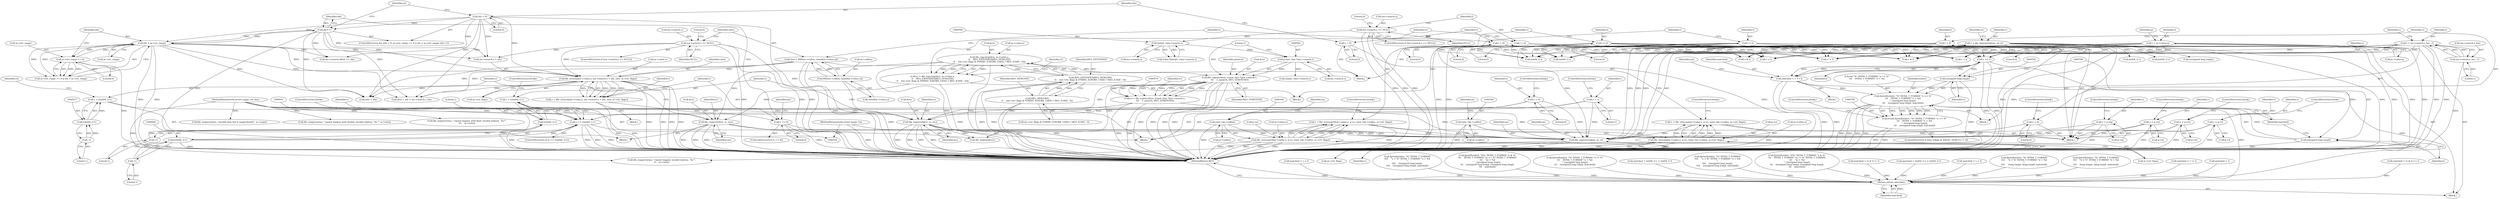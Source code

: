 digraph "1_file_74cafd7de9ec99a14f4480927580e501c8f852c3@API" {
"1000759" [label="(Call,fprintf(stderr, \"%\" INT64_T_FORMAT \"u == %\"\n\t\t\t    INT64_T_FORMAT \"u = %d\n\", (unsigned long long)v,\n\t\t\t    (unsigned long long)l, matched))"];
"1000762" [label="(Call,(unsigned long long)v)"];
"1000746" [label="(Call,v == l)"];
"1000684" [label="(Call,v = file_signextend(ms, m, v))"];
"1000686" [label="(Call,file_signextend(ms, m, v))"];
"1000509" [label="(Call,file_regerror(&rx, rc, ms))"];
"1000486" [label="(Call,file_regcomp(&rx, m->value.s,\n\t\t    REG_EXTENDED|REG_NEWLINE|\n\t\t    ((m->str_flags & STRING_IGNORE_CASE) ? REG_ICASE : 0)))"];
"1000494" [label="(Call,REG_EXTENDED|REG_NEWLINE|\n\t\t    ((m->str_flags & STRING_IGNORE_CASE) ? REG_ICASE : 0))"];
"1000496" [label="(Call,REG_NEWLINE|\n\t\t    ((m->str_flags & STRING_IGNORE_CASE) ? REG_ICASE : 0))"];
"1000484" [label="(Call,rc = file_regcomp(&rx, m->value.s,\n\t\t    REG_EXTENDED|REG_NEWLINE|\n\t\t    ((m->str_flags & STRING_IGNORE_CASE) ? REG_ICASE : 0)))"];
"1000103" [label="(MethodParameterIn,struct magic_set *ms)"];
"1000643" [label="(Call,file_regerror(&rx, rc, ms))"];
"1000558" [label="(Call,file_regexec(&rx, (const char *)ms->search.s,\n \t\t\t    1, pmatch, REG_STARTEND))"];
"1000561" [label="(Call,(const char *)ms->search.s)"];
"1000547" [label="(Call,(intptr_t)ms->search.s)"];
"1000472" [label="(Call,ms->search.s == NULL)"];
"1000556" [label="(Call,rc = file_regexec(&rx, (const char *)ms->search.s,\n \t\t\t    1, pmatch, REG_STARTEND))"];
"1000104" [label="(MethodParameterIn,struct magic *m)"];
"1000454" [label="(Call,v == 0)"];
"1000434" [label="(Call,v = file_strncmp(m->value.s, ms->search.s + idx, slen, m->str_flags))"];
"1000436" [label="(Call,file_strncmp(m->value.s, ms->search.s + idx, slen, m->str_flags))"];
"1000378" [label="(Call,ms->search.s == NULL)"];
"1000406" [label="(Call,idx = 0)"];
"1000415" [label="(Call,idx < m->str_range)"];
"1000420" [label="(Call,idx++)"];
"1000410" [label="(Call,m->str_range == 0)"];
"1000387" [label="(Call,slen = MIN(m->vallen, sizeof(m->value.s)))"];
"1000389" [label="(Call,MIN(m->vallen, sizeof(m->value.s)))"];
"1000638" [label="(Call,v = 1)"];
"1000659" [label="(Call,v == (uint64_t)-1)"];
"1000514" [label="(Call,v = (uint64_t)-1)"];
"1000516" [label="(Call,(uint64_t)-1)"];
"1000518" [label="(Call,-1)"];
"1000648" [label="(Call,v = (uint64_t)-1)"];
"1000650" [label="(Call,(uint64_t)-1)"];
"1000652" [label="(Call,-1)"];
"1000633" [label="(Call,v = 0)"];
"1000661" [label="(Call,(uint64_t)-1)"];
"1000663" [label="(Call,-1)"];
"1000178" [label="(Call,v = p->q)"];
"1000133" [label="(Call,v = p->b)"];
"1000402" [label="(Call,v = 0)"];
"1000328" [label="(Call,v = file_strncmp(m->value.s, p->s, (size_t)m->vallen, m->str_flags))"];
"1000330" [label="(Call,file_strncmp(m->value.s, p->s, (size_t)m->vallen, m->str_flags))"];
"1000339" [label="(Call,(size_t)m->vallen)"];
"1000142" [label="(Call,v = p->h)"];
"1000353" [label="(Call,v = file_strncmp16(m->value.s, p->s, (size_t)m->vallen, m->str_flags))"];
"1000355" [label="(Call,file_strncmp16(m->value.s, p->s, (size_t)m->vallen, m->str_flags))"];
"1000364" [label="(Call,(size_t)m->vallen)"];
"1000319" [label="(Call,v = 0)"];
"1000160" [label="(Call,v = p->l)"];
"1000325" [label="(Call,l = 0)"];
"1000524" [label="(Call,l = ms->search.s_len - 1)"];
"1000526" [label="(Call,ms->search.s_len - 1)"];
"1000107" [label="(Call,l = m->value.q)"];
"1000350" [label="(Call,l = 0)"];
"1000399" [label="(Call,l = 0)"];
"1000481" [label="(Call,l = 0)"];
"1000316" [label="(Call,l = 0)"];
"1000765" [label="(Call,(unsigned long long)l)"];
"1000744" [label="(Call,matched = v == l)"];
"1000757" [label="(Call,(void) fprintf(stderr, \"%\" INT64_T_FORMAT \"u == %\"\n\t\t\t    INT64_T_FORMAT \"u = %d\n\", (unsigned long long)v,\n\t\t\t    (unsigned long long)l, matched))"];
"1000974" [label="(Return,return matched;)"];
"1000694" [label="(Block,)"];
"1000183" [label="(ControlStructure,break;)"];
"1000512" [label="(Identifier,rc)"];
"1000811" [label="(Call,(int64_t) l)"];
"1000179" [label="(Identifier,v)"];
"1000749" [label="(ControlStructure,if ((ms->flags & MAGIC_DEBUG) != 0))"];
"1000689" [label="(Identifier,v)"];
"1000692" [label="(Identifier,m)"];
"1000748" [label="(Identifier,l)"];
"1000532" [label="(Literal,1)"];
"1000143" [label="(Identifier,v)"];
"1000653" [label="(Literal,1)"];
"1000717" [label="(Call,matched = v != l)"];
"1000761" [label="(Literal,\"%\" INT64_T_FORMAT \"u == %\"\n\t\t\t    INT64_T_FORMAT \"u = %d\n\")"];
"1000485" [label="(Identifier,rc)"];
"1000496" [label="(Call,REG_NEWLINE|\n\t\t    ((m->str_flags & STRING_IGNORE_CASE) ? REG_ICASE : 0))"];
"1000639" [label="(Identifier,v)"];
"1000667" [label="(Literal,1)"];
"1000366" [label="(Call,m->vallen)"];
"1000162" [label="(Call,p->l)"];
"1000318" [label="(Literal,0)"];
"1000712" [label="(Call,matched = 1)"];
"1000378" [label="(Call,ms->search.s == NULL)"];
"1000404" [label="(Literal,0)"];
"1000876" [label="(Call,(int64_t) l)"];
"1000747" [label="(Identifier,v)"];
"1000484" [label="(Call,rc = file_regcomp(&rx, m->value.s,\n\t\t    REG_EXTENDED|REG_NEWLINE|\n\t\t    ((m->str_flags & STRING_IGNORE_CASE) ? REG_ICASE : 0)))"];
"1000410" [label="(Call,m->str_range == 0)"];
"1000408" [label="(Literal,0)"];
"1000399" [label="(Call,l = 0)"];
"1000487" [label="(Call,&rx)"];
"1000904" [label="(Call,v & l)"];
"1000345" [label="(Identifier,m)"];
"1000417" [label="(Call,m->str_range)"];
"1000319" [label="(Call,v = 0)"];
"1000330" [label="(Call,file_strncmp(m->value.s, p->s, (size_t)m->vallen, m->str_flags))"];
"1000351" [label="(Identifier,l)"];
"1000400" [label="(Identifier,l)"];
"1000901" [label="(Call,matched = (v & l) == l)"];
"1000557" [label="(Identifier,rc)"];
"1000808" [label="(Call,(int64_t) v)"];
"1000668" [label="(ControlStructure,break;)"];
"1000461" [label="(Identifier,ms)"];
"1000547" [label="(Call,(intptr_t)ms->search.s)"];
"1000760" [label="(Identifier,stderr)"];
"1000407" [label="(Identifier,idx)"];
"1000147" [label="(ControlStructure,break;)"];
"1000556" [label="(Call,rc = file_regexec(&rx, (const char *)ms->search.s,\n \t\t\t    1, pmatch, REG_STARTEND))"];
"1000563" [label="(Call,ms->search.s)"];
"1000406" [label="(Call,idx = 0)"];
"1000144" [label="(Call,p->h)"];
"1000657" [label="(Identifier,rx)"];
"1000317" [label="(Identifier,l)"];
"1000976" [label="(MethodReturn,RET)"];
"1000178" [label="(Call,v = p->q)"];
"1000843" [label="(Call,matched = v < l)"];
"1000765" [label="(Call,(unsigned long long)l)"];
"1000675" [label="(Call,file_magerror(ms, \"invalid type %d in magiccheck()\", m->type))"];
"1000858" [label="(Call,fprintf(stderr, \"%\" INT64_T_FORMAT\n\t\t\t\t    \"u < %\" INT64_T_FORMAT \"u = %d\n\",\n\t\t\t\t    (unsigned long long)v,\n\t\t\t\t    (unsigned long long)l, matched))"];
"1000647" [label="(Identifier,ms)"];
"1000393" [label="(Call,sizeof(m->value.s))"];
"1000685" [label="(Identifier,v)"];
"1000762" [label="(Call,(unsigned long long)v)"];
"1000661" [label="(Call,(uint64_t)-1)"];
"1000764" [label="(Identifier,v)"];
"1000131" [label="(Block,)"];
"1000845" [label="(Call,v < l)"];
"1000686" [label="(Call,file_signextend(ms, m, v))"];
"1000873" [label="(Call,(int64_t) v)"];
"1000347" [label="(ControlStructure,break;)"];
"1000649" [label="(Identifier,v)"];
"1000456" [label="(Literal,0)"];
"1000648" [label="(Call,v = (uint64_t)-1)"];
"1000975" [label="(Identifier,matched)"];
"1000918" [label="(Call,fprintf(stderr, \"((%\" INT64_T_FORMAT \"x & %\"\n\t\t\t    INT64_T_FORMAT \"x) == %\" INT64_T_FORMAT\n\t\t\t    \"x) = %d\n\", (unsigned long long)v,\n\t\t\t    (unsigned long long)l, (unsigned long long)l,\n\t\t\t    matched))"];
"1000497" [label="(Identifier,REG_NEWLINE)"];
"1000509" [label="(Call,file_regerror(&rx, rc, ms))"];
"1000570" [label="(Identifier,REG_STARTEND)"];
"1000325" [label="(Call,l = 0)"];
"1000320" [label="(Identifier,v)"];
"1000732" [label="(Call,fprintf(stderr, \"%\" INT64_T_FORMAT \"u != %\"\n\t\t\t    INT64_T_FORMAT \"u = %d\n\", (unsigned long long)v,\n\t\t\t    (unsigned long long)l, matched))"];
"1000524" [label="(Call,l = ms->search.s_len - 1)"];
"1000322" [label="(ControlStructure,break;)"];
"1000468" [label="(Block,)"];
"1000425" [label="(Call,slen + idx)"];
"1000134" [label="(Identifier,v)"];
"1000402" [label="(Call,v = 0)"];
"1000339" [label="(Call,(size_t)m->vallen)"];
"1000421" [label="(Identifier,idx)"];
"1000354" [label="(Identifier,v)"];
"1000525" [label="(Identifier,l)"];
"1000415" [label="(Call,idx < m->str_range)"];
"1000316" [label="(Call,l = 0)"];
"1000403" [label="(Identifier,v)"];
"1000495" [label="(Identifier,REG_EXTENDED)"];
"1000455" [label="(Identifier,v)"];
"1000974" [label="(Return,return matched;)"];
"1000416" [label="(Identifier,idx)"];
"1000768" [label="(Identifier,matched)"];
"1000350" [label="(Call,l = 0)"];
"1000510" [label="(Call,&rx)"];
"1000437" [label="(Call,m->value.s)"];
"1000744" [label="(Call,matched = v == l)"];
"1000107" [label="(Call,l = m->value.q)"];
"1000472" [label="(Call,ms->search.s == NULL)"];
"1000458" [label="(Call,ms->search.offset += idx)"];
"1000344" [label="(Call,m->str_flags)"];
"1000108" [label="(Identifier,l)"];
"1000409" [label="(Call,m->str_range == 0 || idx < m->str_range)"];
"1000483" [label="(Literal,0)"];
"1000450" [label="(Call,m->str_flags)"];
"1000644" [label="(Call,&rx)"];
"1000370" [label="(Identifier,m)"];
"1000138" [label="(ControlStructure,break;)"];
"1000353" [label="(Call,v = file_strncmp16(m->value.s, p->s, (size_t)m->vallen, m->str_flags))"];
"1000420" [label="(Call,idx++)"];
"1000356" [label="(Call,m->value.s)"];
"1000664" [label="(Literal,1)"];
"1000352" [label="(Literal,0)"];
"1000759" [label="(Call,fprintf(stderr, \"%\" INT64_T_FORMAT \"u == %\"\n\t\t\t    INT64_T_FORMAT \"u = %d\n\", (unsigned long long)v,\n\t\t\t    (unsigned long long)l, matched))"];
"1000635" [label="(Literal,0)"];
"1000805" [label="(Call,matched = (int64_t) v > (int64_t) l)"];
"1000793" [label="(Call,fprintf(stderr, \"%\" INT64_T_FORMAT\n\t\t\t\t    \"u > %\" INT64_T_FORMAT \"u = %d\n\",\n\t\t\t\t    (unsigned long long)v,\n\t\t\t\t    (unsigned long long)l, matched))"];
"1000103" [label="(MethodParameterIn,struct magic_set *ms)"];
"1000478" [label="(Identifier,NULL)"];
"1000652" [label="(Call,-1)"];
"1000374" [label="(Block,)"];
"1000377" [label="(ControlStructure,if (ms->search.s == NULL))"];
"1000453" [label="(ControlStructure,if (v == 0))"];
"1000514" [label="(Call,v = (uint64_t)-1)"];
"1000336" [label="(Call,p->s)"];
"1000454" [label="(Call,v == 0)"];
"1000303" [label="(Call,file_magerror(ms, \"cannot happen with double: invalid relation `%c'\", m->reln))"];
"1000559" [label="(Call,&rx)"];
"1000434" [label="(Call,v = file_strncmp(m->value.s, ms->search.s + idx, slen, m->str_flags))"];
"1000633" [label="(Call,v = 0)"];
"1000769" [label="(ControlStructure,break;)"];
"1000753" [label="(Identifier,ms)"];
"1000659" [label="(Call,v == (uint64_t)-1)"];
"1000950" [label="(Call,fprintf(stderr, \"((%\" INT64_T_FORMAT \"x & %\"\n\t\t\t    INT64_T_FORMAT \"x) != %\" INT64_T_FORMAT\n\t\t\t    \"x) = %d\n\", (unsigned long long)v,\n\t\t\t    (unsigned long long)l, (unsigned long long)l,\n\t\t\t    matched))"];
"1000135" [label="(Call,p->b)"];
"1000412" [label="(Identifier,m)"];
"1000327" [label="(Literal,0)"];
"1000481" [label="(Call,l = 0)"];
"1000780" [label="(Call,v > l)"];
"1000719" [label="(Call,v != l)"];
"1000521" [label="(Block,)"];
"1000527" [label="(Call,ms->search.s_len)"];
"1000109" [label="(Call,m->value.q)"];
"1000965" [label="(Call,file_magerror(ms, \"cannot happen: invalid relation `%c'\",\n\t\t    m->reln))"];
"1000746" [label="(Call,v == l)"];
"1000105" [label="(Block,)"];
"1000390" [label="(Call,m->vallen)"];
"1000508" [label="(Block,)"];
"1000379" [label="(Call,ms->search.s)"];
"1000422" [label="(Block,)"];
"1000654" [label="(ControlStructure,break;)"];
"1000133" [label="(Call,v = p->b)"];
"1000513" [label="(Identifier,ms)"];
"1000568" [label="(Literal,1)"];
"1000388" [label="(Identifier,slen)"];
"1000238" [label="(Call,file_magerror(ms, \"cannot happen with float: invalid relation `%c'\",\n\t\t\t    m->reln))"];
"1000636" [label="(ControlStructure,break;)"];
"1000372" [label="(ControlStructure,break;)"];
"1000526" [label="(Call,ms->search.s_len - 1)"];
"1000507" [label="(Identifier,rc)"];
"1000449" [label="(Identifier,slen)"];
"1000586" [label="(Block,)"];
"1000180" [label="(Call,p->q)"];
"1000650" [label="(Call,(uint64_t)-1)"];
"1000471" [label="(ControlStructure,if (ms->search.s == NULL))"];
"1000535" [label="(Identifier,c)"];
"1000688" [label="(Identifier,m)"];
"1000575" [label="(Call,(intptr_t)ms->search.s)"];
"1000655" [label="(Call,file_regfree(&rx))"];
"1000663" [label="(Call,-1)"];
"1000161" [label="(Identifier,v)"];
"1000684" [label="(Call,v = file_signextend(ms, m, v))"];
"1000658" [label="(ControlStructure,if (v == (uint64_t)-1))"];
"1000933" [label="(Call,matched = (v & l) != l)"];
"1000361" [label="(Call,p->s)"];
"1000870" [label="(Call,matched = (int64_t) v < (int64_t) l)"];
"1000401" [label="(Literal,0)"];
"1000569" [label="(Identifier,pmatch)"];
"1000389" [label="(Call,MIN(m->vallen, sizeof(m->value.s)))"];
"1000442" [label="(Call,ms->search.s + idx)"];
"1000411" [label="(Call,m->str_range)"];
"1000104" [label="(MethodParameterIn,struct magic *m)"];
"1000561" [label="(Call,(const char *)ms->search.s)"];
"1000641" [label="(ControlStructure,break;)"];
"1000482" [label="(Identifier,l)"];
"1000369" [label="(Call,m->str_flags)"];
"1000364" [label="(Call,(size_t)m->vallen)"];
"1000326" [label="(Identifier,l)"];
"1000745" [label="(Identifier,matched)"];
"1000638" [label="(Call,v = 1)"];
"1000321" [label="(Literal,0)"];
"1000480" [label="(Literal,0)"];
"1000160" [label="(Call,v = p->l)"];
"1000386" [label="(Literal,0)"];
"1000165" [label="(ControlStructure,break;)"];
"1000767" [label="(Identifier,l)"];
"1000384" [label="(Identifier,NULL)"];
"1000405" [label="(ControlStructure,for (idx = 0; m->str_range == 0 || idx < m->str_range; idx++))"];
"1000414" [label="(Literal,0)"];
"1000436" [label="(Call,file_strncmp(m->value.s, ms->search.s + idx, slen, m->str_flags))"];
"1000640" [label="(Literal,1)"];
"1000549" [label="(Call,ms->search.s)"];
"1000329" [label="(Identifier,v)"];
"1000936" [label="(Call,v & l)"];
"1000122" [label="(Identifier,p)"];
"1000757" [label="(Call,(void) fprintf(stderr, \"%\" INT64_T_FORMAT \"u == %\"\n\t\t\t    INT64_T_FORMAT \"u = %d\n\", (unsigned long long)v,\n\t\t\t    (unsigned long long)l, matched))"];
"1000498" [label="(Call,(m->str_flags & STRING_IGNORE_CASE) ? REG_ICASE : 0)"];
"1000778" [label="(Call,matched = v > l)"];
"1000660" [label="(Identifier,v)"];
"1000328" [label="(Call,v = file_strncmp(m->value.s, p->s, (size_t)m->vallen, m->str_flags))"];
"1000355" [label="(Call,file_strncmp16(m->value.s, p->s, (size_t)m->vallen, m->str_flags))"];
"1000545" [label="(Call,(char *)(intptr_t)ms->search.s)"];
"1000435" [label="(Identifier,v)"];
"1000473" [label="(Call,ms->search.s)"];
"1000519" [label="(Literal,1)"];
"1000634" [label="(Identifier,v)"];
"1000341" [label="(Call,m->vallen)"];
"1000643" [label="(Call,file_regerror(&rx, rc, ms))"];
"1000516" [label="(Call,(uint64_t)-1)"];
"1000518" [label="(Call,-1)"];
"1000646" [label="(Identifier,rc)"];
"1000709" [label="(Call,(unsigned long long)v)"];
"1000889" [label="(Call,fprintf(stderr, \"%\" INT64_T_FORMAT\n\t\t\t\t    \"d < %\" INT64_T_FORMAT \"d = %d\n\",\n\t\t\t\t     (long long)v, (long long)l, matched))"];
"1000687" [label="(Identifier,ms)"];
"1000331" [label="(Call,m->value.s)"];
"1000515" [label="(Identifier,v)"];
"1000486" [label="(Call,file_regcomp(&rx, m->value.s,\n\t\t    REG_EXTENDED|REG_NEWLINE|\n\t\t    ((m->str_flags & STRING_IGNORE_CASE) ? REG_ICASE : 0)))"];
"1000387" [label="(Call,slen = MIN(m->vallen, sizeof(m->value.s)))"];
"1000142" [label="(Call,v = p->h)"];
"1000558" [label="(Call,file_regexec(&rx, (const char *)ms->search.s,\n \t\t\t    1, pmatch, REG_STARTEND))"];
"1000424" [label="(Call,slen + idx > ms->search.s_len)"];
"1000824" [label="(Call,fprintf(stderr, \"%\" INT64_T_FORMAT\n\t\t\t\t    \"d > %\" INT64_T_FORMAT \"d = %d\n\",\n\t\t\t\t    (long long)v, (long long)l, matched))"];
"1000489" [label="(Call,m->value.s)"];
"1000494" [label="(Call,REG_EXTENDED|REG_NEWLINE|\n\t\t    ((m->str_flags & STRING_IGNORE_CASE) ? REG_ICASE : 0))"];
"1000759" -> "1000757"  [label="AST: "];
"1000759" -> "1000768"  [label="CFG: "];
"1000760" -> "1000759"  [label="AST: "];
"1000761" -> "1000759"  [label="AST: "];
"1000762" -> "1000759"  [label="AST: "];
"1000765" -> "1000759"  [label="AST: "];
"1000768" -> "1000759"  [label="AST: "];
"1000757" -> "1000759"  [label="CFG: "];
"1000759" -> "1000976"  [label="DDG: "];
"1000759" -> "1000976"  [label="DDG: "];
"1000759" -> "1000976"  [label="DDG: "];
"1000759" -> "1000976"  [label="DDG: "];
"1000759" -> "1000757"  [label="DDG: "];
"1000759" -> "1000757"  [label="DDG: "];
"1000759" -> "1000757"  [label="DDG: "];
"1000759" -> "1000757"  [label="DDG: "];
"1000759" -> "1000757"  [label="DDG: "];
"1000762" -> "1000759"  [label="DDG: "];
"1000765" -> "1000759"  [label="DDG: "];
"1000744" -> "1000759"  [label="DDG: "];
"1000759" -> "1000974"  [label="DDG: "];
"1000762" -> "1000764"  [label="CFG: "];
"1000763" -> "1000762"  [label="AST: "];
"1000764" -> "1000762"  [label="AST: "];
"1000766" -> "1000762"  [label="CFG: "];
"1000762" -> "1000976"  [label="DDG: "];
"1000746" -> "1000762"  [label="DDG: "];
"1000746" -> "1000744"  [label="AST: "];
"1000746" -> "1000748"  [label="CFG: "];
"1000747" -> "1000746"  [label="AST: "];
"1000748" -> "1000746"  [label="AST: "];
"1000744" -> "1000746"  [label="CFG: "];
"1000746" -> "1000976"  [label="DDG: "];
"1000746" -> "1000976"  [label="DDG: "];
"1000746" -> "1000744"  [label="DDG: "];
"1000746" -> "1000744"  [label="DDG: "];
"1000684" -> "1000746"  [label="DDG: "];
"1000325" -> "1000746"  [label="DDG: "];
"1000524" -> "1000746"  [label="DDG: "];
"1000107" -> "1000746"  [label="DDG: "];
"1000350" -> "1000746"  [label="DDG: "];
"1000399" -> "1000746"  [label="DDG: "];
"1000481" -> "1000746"  [label="DDG: "];
"1000316" -> "1000746"  [label="DDG: "];
"1000746" -> "1000765"  [label="DDG: "];
"1000684" -> "1000105"  [label="AST: "];
"1000684" -> "1000686"  [label="CFG: "];
"1000685" -> "1000684"  [label="AST: "];
"1000686" -> "1000684"  [label="AST: "];
"1000692" -> "1000684"  [label="CFG: "];
"1000684" -> "1000976"  [label="DDG: "];
"1000684" -> "1000976"  [label="DDG: "];
"1000686" -> "1000684"  [label="DDG: "];
"1000686" -> "1000684"  [label="DDG: "];
"1000686" -> "1000684"  [label="DDG: "];
"1000684" -> "1000709"  [label="DDG: "];
"1000684" -> "1000719"  [label="DDG: "];
"1000684" -> "1000780"  [label="DDG: "];
"1000684" -> "1000808"  [label="DDG: "];
"1000684" -> "1000845"  [label="DDG: "];
"1000684" -> "1000873"  [label="DDG: "];
"1000684" -> "1000904"  [label="DDG: "];
"1000684" -> "1000936"  [label="DDG: "];
"1000686" -> "1000689"  [label="CFG: "];
"1000687" -> "1000686"  [label="AST: "];
"1000688" -> "1000686"  [label="AST: "];
"1000689" -> "1000686"  [label="AST: "];
"1000686" -> "1000976"  [label="DDG: "];
"1000686" -> "1000976"  [label="DDG: "];
"1000509" -> "1000686"  [label="DDG: "];
"1000643" -> "1000686"  [label="DDG: "];
"1000103" -> "1000686"  [label="DDG: "];
"1000104" -> "1000686"  [label="DDG: "];
"1000454" -> "1000686"  [label="DDG: "];
"1000638" -> "1000686"  [label="DDG: "];
"1000659" -> "1000686"  [label="DDG: "];
"1000178" -> "1000686"  [label="DDG: "];
"1000133" -> "1000686"  [label="DDG: "];
"1000402" -> "1000686"  [label="DDG: "];
"1000328" -> "1000686"  [label="DDG: "];
"1000648" -> "1000686"  [label="DDG: "];
"1000142" -> "1000686"  [label="DDG: "];
"1000353" -> "1000686"  [label="DDG: "];
"1000319" -> "1000686"  [label="DDG: "];
"1000633" -> "1000686"  [label="DDG: "];
"1000160" -> "1000686"  [label="DDG: "];
"1000686" -> "1000965"  [label="DDG: "];
"1000509" -> "1000508"  [label="AST: "];
"1000509" -> "1000513"  [label="CFG: "];
"1000510" -> "1000509"  [label="AST: "];
"1000512" -> "1000509"  [label="AST: "];
"1000513" -> "1000509"  [label="AST: "];
"1000515" -> "1000509"  [label="CFG: "];
"1000509" -> "1000976"  [label="DDG: "];
"1000509" -> "1000976"  [label="DDG: "];
"1000509" -> "1000976"  [label="DDG: "];
"1000486" -> "1000509"  [label="DDG: "];
"1000484" -> "1000509"  [label="DDG: "];
"1000103" -> "1000509"  [label="DDG: "];
"1000509" -> "1000655"  [label="DDG: "];
"1000486" -> "1000484"  [label="AST: "];
"1000486" -> "1000494"  [label="CFG: "];
"1000487" -> "1000486"  [label="AST: "];
"1000489" -> "1000486"  [label="AST: "];
"1000494" -> "1000486"  [label="AST: "];
"1000484" -> "1000486"  [label="CFG: "];
"1000486" -> "1000976"  [label="DDG: "];
"1000486" -> "1000976"  [label="DDG: "];
"1000486" -> "1000484"  [label="DDG: "];
"1000486" -> "1000484"  [label="DDG: "];
"1000486" -> "1000484"  [label="DDG: "];
"1000494" -> "1000486"  [label="DDG: "];
"1000494" -> "1000486"  [label="DDG: "];
"1000486" -> "1000558"  [label="DDG: "];
"1000494" -> "1000496"  [label="CFG: "];
"1000495" -> "1000494"  [label="AST: "];
"1000496" -> "1000494"  [label="AST: "];
"1000494" -> "1000976"  [label="DDG: "];
"1000494" -> "1000976"  [label="DDG: "];
"1000496" -> "1000494"  [label="DDG: "];
"1000496" -> "1000494"  [label="DDG: "];
"1000496" -> "1000498"  [label="CFG: "];
"1000497" -> "1000496"  [label="AST: "];
"1000498" -> "1000496"  [label="AST: "];
"1000496" -> "1000976"  [label="DDG: "];
"1000496" -> "1000976"  [label="DDG: "];
"1000484" -> "1000468"  [label="AST: "];
"1000485" -> "1000484"  [label="AST: "];
"1000507" -> "1000484"  [label="CFG: "];
"1000484" -> "1000976"  [label="DDG: "];
"1000103" -> "1000102"  [label="AST: "];
"1000103" -> "1000976"  [label="DDG: "];
"1000103" -> "1000238"  [label="DDG: "];
"1000103" -> "1000303"  [label="DDG: "];
"1000103" -> "1000643"  [label="DDG: "];
"1000103" -> "1000675"  [label="DDG: "];
"1000103" -> "1000965"  [label="DDG: "];
"1000643" -> "1000586"  [label="AST: "];
"1000643" -> "1000647"  [label="CFG: "];
"1000644" -> "1000643"  [label="AST: "];
"1000646" -> "1000643"  [label="AST: "];
"1000647" -> "1000643"  [label="AST: "];
"1000649" -> "1000643"  [label="CFG: "];
"1000643" -> "1000976"  [label="DDG: "];
"1000643" -> "1000976"  [label="DDG: "];
"1000643" -> "1000976"  [label="DDG: "];
"1000643" -> "1000976"  [label="DDG: "];
"1000558" -> "1000643"  [label="DDG: "];
"1000556" -> "1000643"  [label="DDG: "];
"1000643" -> "1000655"  [label="DDG: "];
"1000558" -> "1000556"  [label="AST: "];
"1000558" -> "1000570"  [label="CFG: "];
"1000559" -> "1000558"  [label="AST: "];
"1000561" -> "1000558"  [label="AST: "];
"1000568" -> "1000558"  [label="AST: "];
"1000569" -> "1000558"  [label="AST: "];
"1000570" -> "1000558"  [label="AST: "];
"1000556" -> "1000558"  [label="CFG: "];
"1000558" -> "1000976"  [label="DDG: "];
"1000558" -> "1000976"  [label="DDG: "];
"1000558" -> "1000976"  [label="DDG: "];
"1000558" -> "1000976"  [label="DDG: "];
"1000558" -> "1000556"  [label="DDG: "];
"1000558" -> "1000556"  [label="DDG: "];
"1000558" -> "1000556"  [label="DDG: "];
"1000558" -> "1000556"  [label="DDG: "];
"1000558" -> "1000556"  [label="DDG: "];
"1000561" -> "1000558"  [label="DDG: "];
"1000558" -> "1000655"  [label="DDG: "];
"1000561" -> "1000563"  [label="CFG: "];
"1000562" -> "1000561"  [label="AST: "];
"1000563" -> "1000561"  [label="AST: "];
"1000568" -> "1000561"  [label="CFG: "];
"1000547" -> "1000561"  [label="DDG: "];
"1000561" -> "1000575"  [label="DDG: "];
"1000547" -> "1000545"  [label="AST: "];
"1000547" -> "1000549"  [label="CFG: "];
"1000548" -> "1000547"  [label="AST: "];
"1000549" -> "1000547"  [label="AST: "];
"1000545" -> "1000547"  [label="CFG: "];
"1000547" -> "1000545"  [label="DDG: "];
"1000472" -> "1000547"  [label="DDG: "];
"1000472" -> "1000471"  [label="AST: "];
"1000472" -> "1000478"  [label="CFG: "];
"1000473" -> "1000472"  [label="AST: "];
"1000478" -> "1000472"  [label="AST: "];
"1000480" -> "1000472"  [label="CFG: "];
"1000482" -> "1000472"  [label="CFG: "];
"1000472" -> "1000976"  [label="DDG: "];
"1000472" -> "1000976"  [label="DDG: "];
"1000472" -> "1000976"  [label="DDG: "];
"1000556" -> "1000521"  [label="AST: "];
"1000557" -> "1000556"  [label="AST: "];
"1000574" -> "1000556"  [label="CFG: "];
"1000556" -> "1000976"  [label="DDG: "];
"1000556" -> "1000976"  [label="DDG: "];
"1000104" -> "1000102"  [label="AST: "];
"1000104" -> "1000976"  [label="DDG: "];
"1000454" -> "1000453"  [label="AST: "];
"1000454" -> "1000456"  [label="CFG: "];
"1000455" -> "1000454"  [label="AST: "];
"1000456" -> "1000454"  [label="AST: "];
"1000461" -> "1000454"  [label="CFG: "];
"1000421" -> "1000454"  [label="CFG: "];
"1000454" -> "1000976"  [label="DDG: "];
"1000434" -> "1000454"  [label="DDG: "];
"1000434" -> "1000422"  [label="AST: "];
"1000434" -> "1000436"  [label="CFG: "];
"1000435" -> "1000434"  [label="AST: "];
"1000436" -> "1000434"  [label="AST: "];
"1000455" -> "1000434"  [label="CFG: "];
"1000434" -> "1000976"  [label="DDG: "];
"1000436" -> "1000434"  [label="DDG: "];
"1000436" -> "1000434"  [label="DDG: "];
"1000436" -> "1000434"  [label="DDG: "];
"1000436" -> "1000434"  [label="DDG: "];
"1000436" -> "1000450"  [label="CFG: "];
"1000437" -> "1000436"  [label="AST: "];
"1000442" -> "1000436"  [label="AST: "];
"1000449" -> "1000436"  [label="AST: "];
"1000450" -> "1000436"  [label="AST: "];
"1000436" -> "1000976"  [label="DDG: "];
"1000436" -> "1000976"  [label="DDG: "];
"1000436" -> "1000976"  [label="DDG: "];
"1000436" -> "1000976"  [label="DDG: "];
"1000436" -> "1000424"  [label="DDG: "];
"1000436" -> "1000425"  [label="DDG: "];
"1000378" -> "1000436"  [label="DDG: "];
"1000406" -> "1000436"  [label="DDG: "];
"1000415" -> "1000436"  [label="DDG: "];
"1000420" -> "1000436"  [label="DDG: "];
"1000387" -> "1000436"  [label="DDG: "];
"1000378" -> "1000377"  [label="AST: "];
"1000378" -> "1000384"  [label="CFG: "];
"1000379" -> "1000378"  [label="AST: "];
"1000384" -> "1000378"  [label="AST: "];
"1000386" -> "1000378"  [label="CFG: "];
"1000388" -> "1000378"  [label="CFG: "];
"1000378" -> "1000976"  [label="DDG: "];
"1000378" -> "1000976"  [label="DDG: "];
"1000378" -> "1000976"  [label="DDG: "];
"1000378" -> "1000442"  [label="DDG: "];
"1000406" -> "1000405"  [label="AST: "];
"1000406" -> "1000408"  [label="CFG: "];
"1000407" -> "1000406"  [label="AST: "];
"1000408" -> "1000406"  [label="AST: "];
"1000412" -> "1000406"  [label="CFG: "];
"1000406" -> "1000976"  [label="DDG: "];
"1000406" -> "1000415"  [label="DDG: "];
"1000406" -> "1000420"  [label="DDG: "];
"1000406" -> "1000424"  [label="DDG: "];
"1000406" -> "1000425"  [label="DDG: "];
"1000406" -> "1000442"  [label="DDG: "];
"1000406" -> "1000458"  [label="DDG: "];
"1000415" -> "1000409"  [label="AST: "];
"1000415" -> "1000417"  [label="CFG: "];
"1000416" -> "1000415"  [label="AST: "];
"1000417" -> "1000415"  [label="AST: "];
"1000409" -> "1000415"  [label="CFG: "];
"1000415" -> "1000976"  [label="DDG: "];
"1000415" -> "1000976"  [label="DDG: "];
"1000415" -> "1000410"  [label="DDG: "];
"1000415" -> "1000409"  [label="DDG: "];
"1000415" -> "1000409"  [label="DDG: "];
"1000420" -> "1000415"  [label="DDG: "];
"1000410" -> "1000415"  [label="DDG: "];
"1000415" -> "1000420"  [label="DDG: "];
"1000415" -> "1000424"  [label="DDG: "];
"1000415" -> "1000425"  [label="DDG: "];
"1000415" -> "1000442"  [label="DDG: "];
"1000415" -> "1000458"  [label="DDG: "];
"1000420" -> "1000405"  [label="AST: "];
"1000420" -> "1000421"  [label="CFG: "];
"1000421" -> "1000420"  [label="AST: "];
"1000412" -> "1000420"  [label="CFG: "];
"1000420" -> "1000976"  [label="DDG: "];
"1000420" -> "1000424"  [label="DDG: "];
"1000420" -> "1000425"  [label="DDG: "];
"1000420" -> "1000442"  [label="DDG: "];
"1000420" -> "1000458"  [label="DDG: "];
"1000410" -> "1000409"  [label="AST: "];
"1000410" -> "1000414"  [label="CFG: "];
"1000411" -> "1000410"  [label="AST: "];
"1000414" -> "1000410"  [label="AST: "];
"1000416" -> "1000410"  [label="CFG: "];
"1000409" -> "1000410"  [label="CFG: "];
"1000410" -> "1000976"  [label="DDG: "];
"1000410" -> "1000409"  [label="DDG: "];
"1000410" -> "1000409"  [label="DDG: "];
"1000387" -> "1000374"  [label="AST: "];
"1000387" -> "1000389"  [label="CFG: "];
"1000388" -> "1000387"  [label="AST: "];
"1000389" -> "1000387"  [label="AST: "];
"1000400" -> "1000387"  [label="CFG: "];
"1000387" -> "1000976"  [label="DDG: "];
"1000387" -> "1000976"  [label="DDG: "];
"1000389" -> "1000387"  [label="DDG: "];
"1000387" -> "1000424"  [label="DDG: "];
"1000387" -> "1000425"  [label="DDG: "];
"1000389" -> "1000393"  [label="CFG: "];
"1000390" -> "1000389"  [label="AST: "];
"1000393" -> "1000389"  [label="AST: "];
"1000389" -> "1000976"  [label="DDG: "];
"1000638" -> "1000586"  [label="AST: "];
"1000638" -> "1000640"  [label="CFG: "];
"1000639" -> "1000638"  [label="AST: "];
"1000640" -> "1000638"  [label="AST: "];
"1000641" -> "1000638"  [label="CFG: "];
"1000638" -> "1000659"  [label="DDG: "];
"1000659" -> "1000658"  [label="AST: "];
"1000659" -> "1000661"  [label="CFG: "];
"1000660" -> "1000659"  [label="AST: "];
"1000661" -> "1000659"  [label="AST: "];
"1000667" -> "1000659"  [label="CFG: "];
"1000668" -> "1000659"  [label="CFG: "];
"1000659" -> "1000976"  [label="DDG: "];
"1000659" -> "1000976"  [label="DDG: "];
"1000659" -> "1000976"  [label="DDG: "];
"1000514" -> "1000659"  [label="DDG: "];
"1000648" -> "1000659"  [label="DDG: "];
"1000633" -> "1000659"  [label="DDG: "];
"1000661" -> "1000659"  [label="DDG: "];
"1000514" -> "1000508"  [label="AST: "];
"1000514" -> "1000516"  [label="CFG: "];
"1000515" -> "1000514"  [label="AST: "];
"1000516" -> "1000514"  [label="AST: "];
"1000657" -> "1000514"  [label="CFG: "];
"1000516" -> "1000514"  [label="DDG: "];
"1000516" -> "1000518"  [label="CFG: "];
"1000517" -> "1000516"  [label="AST: "];
"1000518" -> "1000516"  [label="AST: "];
"1000518" -> "1000516"  [label="DDG: "];
"1000518" -> "1000519"  [label="CFG: "];
"1000519" -> "1000518"  [label="AST: "];
"1000648" -> "1000586"  [label="AST: "];
"1000648" -> "1000650"  [label="CFG: "];
"1000649" -> "1000648"  [label="AST: "];
"1000650" -> "1000648"  [label="AST: "];
"1000654" -> "1000648"  [label="CFG: "];
"1000648" -> "1000976"  [label="DDG: "];
"1000650" -> "1000648"  [label="DDG: "];
"1000650" -> "1000652"  [label="CFG: "];
"1000651" -> "1000650"  [label="AST: "];
"1000652" -> "1000650"  [label="AST: "];
"1000650" -> "1000976"  [label="DDG: "];
"1000652" -> "1000650"  [label="DDG: "];
"1000652" -> "1000653"  [label="CFG: "];
"1000653" -> "1000652"  [label="AST: "];
"1000633" -> "1000586"  [label="AST: "];
"1000633" -> "1000635"  [label="CFG: "];
"1000634" -> "1000633"  [label="AST: "];
"1000635" -> "1000633"  [label="AST: "];
"1000636" -> "1000633"  [label="CFG: "];
"1000661" -> "1000663"  [label="CFG: "];
"1000662" -> "1000661"  [label="AST: "];
"1000663" -> "1000661"  [label="AST: "];
"1000661" -> "1000976"  [label="DDG: "];
"1000663" -> "1000661"  [label="DDG: "];
"1000663" -> "1000664"  [label="CFG: "];
"1000664" -> "1000663"  [label="AST: "];
"1000178" -> "1000131"  [label="AST: "];
"1000178" -> "1000180"  [label="CFG: "];
"1000179" -> "1000178"  [label="AST: "];
"1000180" -> "1000178"  [label="AST: "];
"1000183" -> "1000178"  [label="CFG: "];
"1000178" -> "1000976"  [label="DDG: "];
"1000133" -> "1000131"  [label="AST: "];
"1000133" -> "1000135"  [label="CFG: "];
"1000134" -> "1000133"  [label="AST: "];
"1000135" -> "1000133"  [label="AST: "];
"1000138" -> "1000133"  [label="CFG: "];
"1000133" -> "1000976"  [label="DDG: "];
"1000402" -> "1000374"  [label="AST: "];
"1000402" -> "1000404"  [label="CFG: "];
"1000403" -> "1000402"  [label="AST: "];
"1000404" -> "1000402"  [label="AST: "];
"1000407" -> "1000402"  [label="CFG: "];
"1000328" -> "1000131"  [label="AST: "];
"1000328" -> "1000330"  [label="CFG: "];
"1000329" -> "1000328"  [label="AST: "];
"1000330" -> "1000328"  [label="AST: "];
"1000347" -> "1000328"  [label="CFG: "];
"1000328" -> "1000976"  [label="DDG: "];
"1000330" -> "1000328"  [label="DDG: "];
"1000330" -> "1000328"  [label="DDG: "];
"1000330" -> "1000328"  [label="DDG: "];
"1000330" -> "1000328"  [label="DDG: "];
"1000330" -> "1000344"  [label="CFG: "];
"1000331" -> "1000330"  [label="AST: "];
"1000336" -> "1000330"  [label="AST: "];
"1000339" -> "1000330"  [label="AST: "];
"1000344" -> "1000330"  [label="AST: "];
"1000330" -> "1000976"  [label="DDG: "];
"1000330" -> "1000976"  [label="DDG: "];
"1000330" -> "1000976"  [label="DDG: "];
"1000330" -> "1000976"  [label="DDG: "];
"1000339" -> "1000330"  [label="DDG: "];
"1000339" -> "1000341"  [label="CFG: "];
"1000340" -> "1000339"  [label="AST: "];
"1000341" -> "1000339"  [label="AST: "];
"1000345" -> "1000339"  [label="CFG: "];
"1000339" -> "1000976"  [label="DDG: "];
"1000142" -> "1000131"  [label="AST: "];
"1000142" -> "1000144"  [label="CFG: "];
"1000143" -> "1000142"  [label="AST: "];
"1000144" -> "1000142"  [label="AST: "];
"1000147" -> "1000142"  [label="CFG: "];
"1000142" -> "1000976"  [label="DDG: "];
"1000353" -> "1000131"  [label="AST: "];
"1000353" -> "1000355"  [label="CFG: "];
"1000354" -> "1000353"  [label="AST: "];
"1000355" -> "1000353"  [label="AST: "];
"1000372" -> "1000353"  [label="CFG: "];
"1000353" -> "1000976"  [label="DDG: "];
"1000355" -> "1000353"  [label="DDG: "];
"1000355" -> "1000353"  [label="DDG: "];
"1000355" -> "1000353"  [label="DDG: "];
"1000355" -> "1000353"  [label="DDG: "];
"1000355" -> "1000369"  [label="CFG: "];
"1000356" -> "1000355"  [label="AST: "];
"1000361" -> "1000355"  [label="AST: "];
"1000364" -> "1000355"  [label="AST: "];
"1000369" -> "1000355"  [label="AST: "];
"1000355" -> "1000976"  [label="DDG: "];
"1000355" -> "1000976"  [label="DDG: "];
"1000355" -> "1000976"  [label="DDG: "];
"1000355" -> "1000976"  [label="DDG: "];
"1000364" -> "1000355"  [label="DDG: "];
"1000364" -> "1000366"  [label="CFG: "];
"1000365" -> "1000364"  [label="AST: "];
"1000366" -> "1000364"  [label="AST: "];
"1000370" -> "1000364"  [label="CFG: "];
"1000364" -> "1000976"  [label="DDG: "];
"1000319" -> "1000131"  [label="AST: "];
"1000319" -> "1000321"  [label="CFG: "];
"1000320" -> "1000319"  [label="AST: "];
"1000321" -> "1000319"  [label="AST: "];
"1000322" -> "1000319"  [label="CFG: "];
"1000160" -> "1000131"  [label="AST: "];
"1000160" -> "1000162"  [label="CFG: "];
"1000161" -> "1000160"  [label="AST: "];
"1000162" -> "1000160"  [label="AST: "];
"1000165" -> "1000160"  [label="CFG: "];
"1000160" -> "1000976"  [label="DDG: "];
"1000325" -> "1000131"  [label="AST: "];
"1000325" -> "1000327"  [label="CFG: "];
"1000326" -> "1000325"  [label="AST: "];
"1000327" -> "1000325"  [label="AST: "];
"1000329" -> "1000325"  [label="CFG: "];
"1000325" -> "1000976"  [label="DDG: "];
"1000325" -> "1000719"  [label="DDG: "];
"1000325" -> "1000780"  [label="DDG: "];
"1000325" -> "1000811"  [label="DDG: "];
"1000325" -> "1000845"  [label="DDG: "];
"1000325" -> "1000876"  [label="DDG: "];
"1000325" -> "1000904"  [label="DDG: "];
"1000325" -> "1000936"  [label="DDG: "];
"1000524" -> "1000521"  [label="AST: "];
"1000524" -> "1000526"  [label="CFG: "];
"1000525" -> "1000524"  [label="AST: "];
"1000526" -> "1000524"  [label="AST: "];
"1000535" -> "1000524"  [label="CFG: "];
"1000524" -> "1000976"  [label="DDG: "];
"1000524" -> "1000976"  [label="DDG: "];
"1000526" -> "1000524"  [label="DDG: "];
"1000526" -> "1000524"  [label="DDG: "];
"1000524" -> "1000719"  [label="DDG: "];
"1000524" -> "1000780"  [label="DDG: "];
"1000524" -> "1000811"  [label="DDG: "];
"1000524" -> "1000845"  [label="DDG: "];
"1000524" -> "1000876"  [label="DDG: "];
"1000524" -> "1000904"  [label="DDG: "];
"1000524" -> "1000936"  [label="DDG: "];
"1000526" -> "1000532"  [label="CFG: "];
"1000527" -> "1000526"  [label="AST: "];
"1000532" -> "1000526"  [label="AST: "];
"1000526" -> "1000976"  [label="DDG: "];
"1000107" -> "1000105"  [label="AST: "];
"1000107" -> "1000109"  [label="CFG: "];
"1000108" -> "1000107"  [label="AST: "];
"1000109" -> "1000107"  [label="AST: "];
"1000122" -> "1000107"  [label="CFG: "];
"1000107" -> "1000976"  [label="DDG: "];
"1000107" -> "1000976"  [label="DDG: "];
"1000107" -> "1000719"  [label="DDG: "];
"1000107" -> "1000780"  [label="DDG: "];
"1000107" -> "1000811"  [label="DDG: "];
"1000107" -> "1000845"  [label="DDG: "];
"1000107" -> "1000876"  [label="DDG: "];
"1000107" -> "1000904"  [label="DDG: "];
"1000107" -> "1000936"  [label="DDG: "];
"1000350" -> "1000131"  [label="AST: "];
"1000350" -> "1000352"  [label="CFG: "];
"1000351" -> "1000350"  [label="AST: "];
"1000352" -> "1000350"  [label="AST: "];
"1000354" -> "1000350"  [label="CFG: "];
"1000350" -> "1000976"  [label="DDG: "];
"1000350" -> "1000719"  [label="DDG: "];
"1000350" -> "1000780"  [label="DDG: "];
"1000350" -> "1000811"  [label="DDG: "];
"1000350" -> "1000845"  [label="DDG: "];
"1000350" -> "1000876"  [label="DDG: "];
"1000350" -> "1000904"  [label="DDG: "];
"1000350" -> "1000936"  [label="DDG: "];
"1000399" -> "1000374"  [label="AST: "];
"1000399" -> "1000401"  [label="CFG: "];
"1000400" -> "1000399"  [label="AST: "];
"1000401" -> "1000399"  [label="AST: "];
"1000403" -> "1000399"  [label="CFG: "];
"1000399" -> "1000976"  [label="DDG: "];
"1000399" -> "1000719"  [label="DDG: "];
"1000399" -> "1000780"  [label="DDG: "];
"1000399" -> "1000811"  [label="DDG: "];
"1000399" -> "1000845"  [label="DDG: "];
"1000399" -> "1000876"  [label="DDG: "];
"1000399" -> "1000904"  [label="DDG: "];
"1000399" -> "1000936"  [label="DDG: "];
"1000481" -> "1000468"  [label="AST: "];
"1000481" -> "1000483"  [label="CFG: "];
"1000482" -> "1000481"  [label="AST: "];
"1000483" -> "1000481"  [label="AST: "];
"1000485" -> "1000481"  [label="CFG: "];
"1000481" -> "1000976"  [label="DDG: "];
"1000481" -> "1000719"  [label="DDG: "];
"1000481" -> "1000780"  [label="DDG: "];
"1000481" -> "1000811"  [label="DDG: "];
"1000481" -> "1000845"  [label="DDG: "];
"1000481" -> "1000876"  [label="DDG: "];
"1000481" -> "1000904"  [label="DDG: "];
"1000481" -> "1000936"  [label="DDG: "];
"1000316" -> "1000131"  [label="AST: "];
"1000316" -> "1000318"  [label="CFG: "];
"1000317" -> "1000316"  [label="AST: "];
"1000318" -> "1000316"  [label="AST: "];
"1000320" -> "1000316"  [label="CFG: "];
"1000316" -> "1000976"  [label="DDG: "];
"1000316" -> "1000719"  [label="DDG: "];
"1000316" -> "1000780"  [label="DDG: "];
"1000316" -> "1000811"  [label="DDG: "];
"1000316" -> "1000845"  [label="DDG: "];
"1000316" -> "1000876"  [label="DDG: "];
"1000316" -> "1000904"  [label="DDG: "];
"1000316" -> "1000936"  [label="DDG: "];
"1000765" -> "1000767"  [label="CFG: "];
"1000766" -> "1000765"  [label="AST: "];
"1000767" -> "1000765"  [label="AST: "];
"1000768" -> "1000765"  [label="CFG: "];
"1000765" -> "1000976"  [label="DDG: "];
"1000744" -> "1000694"  [label="AST: "];
"1000745" -> "1000744"  [label="AST: "];
"1000753" -> "1000744"  [label="CFG: "];
"1000744" -> "1000976"  [label="DDG: "];
"1000744" -> "1000976"  [label="DDG: "];
"1000744" -> "1000974"  [label="DDG: "];
"1000757" -> "1000749"  [label="AST: "];
"1000758" -> "1000757"  [label="AST: "];
"1000769" -> "1000757"  [label="CFG: "];
"1000757" -> "1000976"  [label="DDG: "];
"1000757" -> "1000976"  [label="DDG: "];
"1000974" -> "1000105"  [label="AST: "];
"1000974" -> "1000975"  [label="CFG: "];
"1000975" -> "1000974"  [label="AST: "];
"1000976" -> "1000974"  [label="CFG: "];
"1000974" -> "1000976"  [label="DDG: "];
"1000975" -> "1000974"  [label="DDG: "];
"1000858" -> "1000974"  [label="DDG: "];
"1000843" -> "1000974"  [label="DDG: "];
"1000933" -> "1000974"  [label="DDG: "];
"1000793" -> "1000974"  [label="DDG: "];
"1000889" -> "1000974"  [label="DDG: "];
"1000950" -> "1000974"  [label="DDG: "];
"1000712" -> "1000974"  [label="DDG: "];
"1000824" -> "1000974"  [label="DDG: "];
"1000717" -> "1000974"  [label="DDG: "];
"1000870" -> "1000974"  [label="DDG: "];
"1000805" -> "1000974"  [label="DDG: "];
"1000918" -> "1000974"  [label="DDG: "];
"1000732" -> "1000974"  [label="DDG: "];
"1000778" -> "1000974"  [label="DDG: "];
"1000901" -> "1000974"  [label="DDG: "];
}
